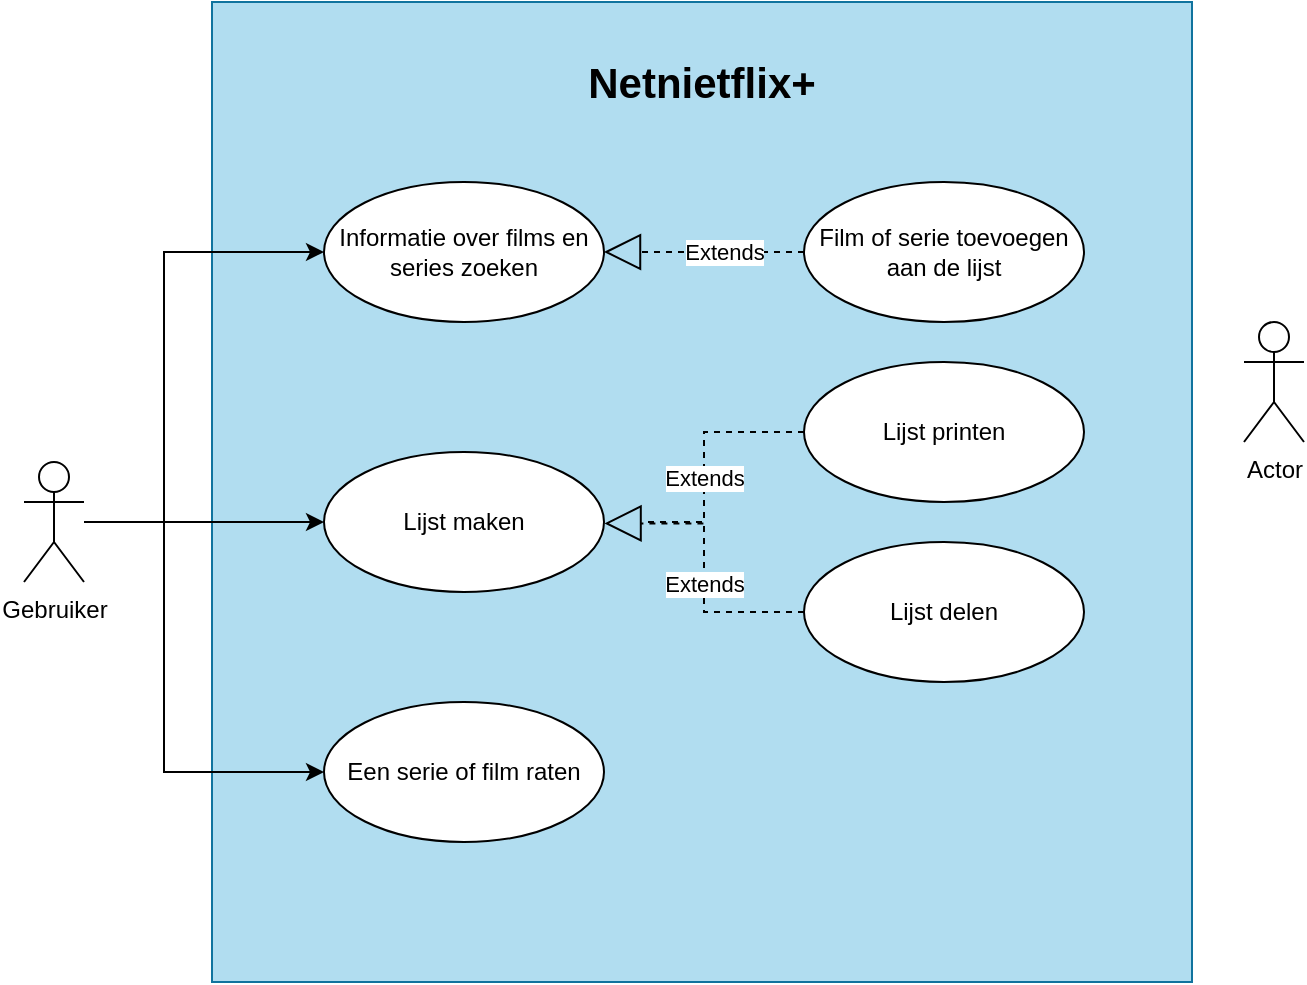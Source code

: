 <mxfile version="14.5.3" type="github">
  <diagram id="ba_Pi-uYkK5xsQhN7-iI" name="Page-1">
    <mxGraphModel dx="1038" dy="575" grid="1" gridSize="10" guides="1" tooltips="1" connect="1" arrows="1" fold="1" page="1" pageScale="1" pageWidth="827" pageHeight="1169" math="0" shadow="0">
      <root>
        <mxCell id="0" />
        <mxCell id="1" parent="0" />
        <mxCell id="LXSzer9fISaFoLPkZWTG-2" value="" style="whiteSpace=wrap;html=1;aspect=fixed;fillColor=#b1ddf0;strokeColor=#10739e;" parent="1" vertex="1">
          <mxGeometry x="234" y="40" width="490" height="490" as="geometry" />
        </mxCell>
        <mxCell id="LXSzer9fISaFoLPkZWTG-16" style="edgeStyle=orthogonalEdgeStyle;rounded=0;orthogonalLoop=1;jettySize=auto;html=1;endArrow=classic;endFill=1;" parent="1" source="LXSzer9fISaFoLPkZWTG-1" target="LXSzer9fISaFoLPkZWTG-7" edge="1">
          <mxGeometry relative="1" as="geometry" />
        </mxCell>
        <mxCell id="LXSzer9fISaFoLPkZWTG-1" value="Gebruiker" style="shape=umlActor;verticalLabelPosition=bottom;verticalAlign=top;html=1;outlineConnect=0;" parent="1" vertex="1">
          <mxGeometry x="140" y="270" width="30" height="60" as="geometry" />
        </mxCell>
        <mxCell id="LXSzer9fISaFoLPkZWTG-3" value="&lt;b&gt;&lt;font style=&quot;font-size: 21px&quot;&gt;Netnietflix+&lt;/font&gt;&lt;/b&gt;" style="text;html=1;strokeColor=none;fillColor=none;align=center;verticalAlign=middle;whiteSpace=wrap;rounded=0;" parent="1" vertex="1">
          <mxGeometry x="459" y="70" width="40" height="20" as="geometry" />
        </mxCell>
        <mxCell id="LXSzer9fISaFoLPkZWTG-5" value="Informatie over films en series zoeken" style="ellipse;whiteSpace=wrap;html=1;" parent="1" vertex="1">
          <mxGeometry x="290" y="130" width="140" height="70" as="geometry" />
        </mxCell>
        <mxCell id="LXSzer9fISaFoLPkZWTG-7" value="Lijst maken" style="ellipse;whiteSpace=wrap;html=1;" parent="1" vertex="1">
          <mxGeometry x="290" y="265" width="140" height="70" as="geometry" />
        </mxCell>
        <mxCell id="LXSzer9fISaFoLPkZWTG-11" value="Lijst delen" style="ellipse;whiteSpace=wrap;html=1;" parent="1" vertex="1">
          <mxGeometry x="530" y="310" width="140" height="70" as="geometry" />
        </mxCell>
        <mxCell id="LXSzer9fISaFoLPkZWTG-13" value="Lijst printen" style="ellipse;whiteSpace=wrap;html=1;" parent="1" vertex="1">
          <mxGeometry x="530" y="220" width="140" height="70" as="geometry" />
        </mxCell>
        <mxCell id="LXSzer9fISaFoLPkZWTG-15" value="Extends" style="endArrow=block;endSize=16;endFill=0;html=1;dashed=1;edgeStyle=orthogonalEdgeStyle;entryX=1.002;entryY=0.51;entryDx=0;entryDy=0;entryPerimeter=0;rounded=0;" parent="1" source="LXSzer9fISaFoLPkZWTG-13" target="LXSzer9fISaFoLPkZWTG-7" edge="1">
          <mxGeometry width="160" relative="1" as="geometry">
            <mxPoint x="590" y="430" as="sourcePoint" />
            <mxPoint x="432" y="301" as="targetPoint" />
            <Array as="points">
              <mxPoint x="480" y="255" />
              <mxPoint x="480" y="301" />
            </Array>
          </mxGeometry>
        </mxCell>
        <mxCell id="LXSzer9fISaFoLPkZWTG-17" value="Film of serie toevoegen aan de lijst" style="ellipse;whiteSpace=wrap;html=1;" parent="1" vertex="1">
          <mxGeometry x="530" y="130" width="140" height="70" as="geometry" />
        </mxCell>
        <mxCell id="LXSzer9fISaFoLPkZWTG-18" value="Extends" style="endArrow=block;endSize=16;endFill=0;html=1;entryX=1;entryY=0.5;entryDx=0;entryDy=0;exitX=0;exitY=0.5;exitDx=0;exitDy=0;dashed=1;" parent="1" source="LXSzer9fISaFoLPkZWTG-17" target="LXSzer9fISaFoLPkZWTG-5" edge="1">
          <mxGeometry x="-0.2" width="160" relative="1" as="geometry">
            <mxPoint x="430" y="220" as="sourcePoint" />
            <mxPoint x="590" y="220" as="targetPoint" />
            <mxPoint as="offset" />
          </mxGeometry>
        </mxCell>
        <mxCell id="LXSzer9fISaFoLPkZWTG-19" value="Een serie of film raten" style="ellipse;whiteSpace=wrap;html=1;" parent="1" vertex="1">
          <mxGeometry x="290" y="390" width="140" height="70" as="geometry" />
        </mxCell>
        <mxCell id="Pfeq7gXLEv4jxpnRmxLg-1" value="" style="endArrow=classic;html=1;entryX=0;entryY=0.5;entryDx=0;entryDy=0;edgeStyle=orthogonalEdgeStyle;rounded=0;" parent="1" target="LXSzer9fISaFoLPkZWTG-5" edge="1">
          <mxGeometry width="50" height="50" relative="1" as="geometry">
            <mxPoint x="170" y="300" as="sourcePoint" />
            <mxPoint x="210" y="180" as="targetPoint" />
            <Array as="points">
              <mxPoint x="210" y="300" />
              <mxPoint x="210" y="165" />
            </Array>
          </mxGeometry>
        </mxCell>
        <mxCell id="Pfeq7gXLEv4jxpnRmxLg-2" value="" style="endArrow=classic;html=1;entryX=0;entryY=0.5;entryDx=0;entryDy=0;rounded=0;edgeStyle=orthogonalEdgeStyle;" parent="1" target="LXSzer9fISaFoLPkZWTG-19" edge="1">
          <mxGeometry width="50" height="50" relative="1" as="geometry">
            <mxPoint x="170" y="300" as="sourcePoint" />
            <mxPoint x="200" y="430" as="targetPoint" />
            <Array as="points">
              <mxPoint x="210" y="300" />
              <mxPoint x="210" y="425" />
            </Array>
          </mxGeometry>
        </mxCell>
        <mxCell id="Pfeq7gXLEv4jxpnRmxLg-4" value="Extends" style="endArrow=none;endSize=16;endFill=0;html=1;dashed=1;edgeStyle=orthogonalEdgeStyle;rounded=0;exitX=0;exitY=0.5;exitDx=0;exitDy=0;" parent="1" source="LXSzer9fISaFoLPkZWTG-11" edge="1">
          <mxGeometry x="0.035" width="160" relative="1" as="geometry">
            <mxPoint x="540.0" y="265.034" as="sourcePoint" />
            <mxPoint x="450" y="300" as="targetPoint" />
            <Array as="points">
              <mxPoint x="480" y="345" />
              <mxPoint x="480" y="300" />
            </Array>
            <mxPoint as="offset" />
          </mxGeometry>
        </mxCell>
        <mxCell id="QYJACFKK7h_iqRalgQ8C-1" value="Actor" style="shape=umlActor;verticalLabelPosition=bottom;verticalAlign=top;html=1;outlineConnect=0;" vertex="1" parent="1">
          <mxGeometry x="750" y="200" width="30" height="60" as="geometry" />
        </mxCell>
      </root>
    </mxGraphModel>
  </diagram>
</mxfile>
